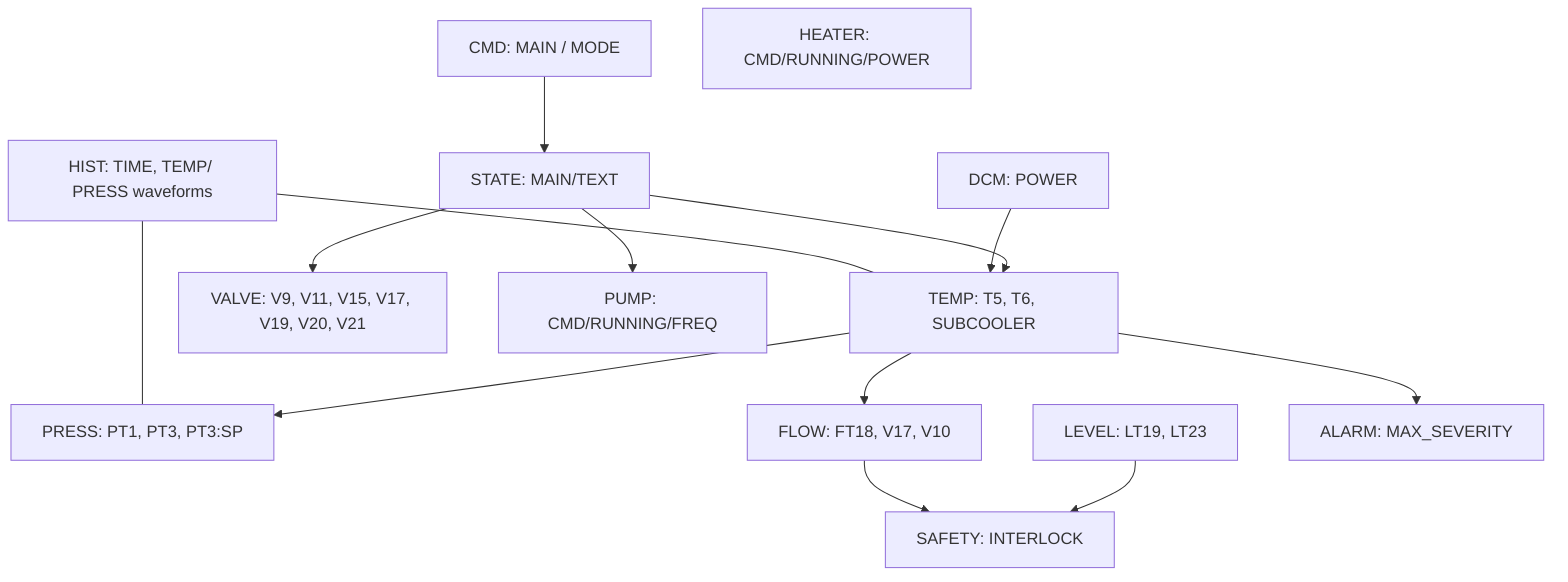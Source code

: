 %% Key PV groups overview
%% NOTE: ALARM is summarized by MAX_SEVERITY; ACTIVE flag not used by bridge
flowchart TB
  STATE[STATE: MAIN/TEXT]
  CMD[CMD: MAIN / MODE]
  TEMP[TEMP: T5, T6, SUBCOOLER]
  PRESS[PRESS: PT1, PT3, PT3:SP]
  LEVEL[LEVEL: LT19, LT23]
  FLOW[FLOW: FT18, V17, V10]
  VALVES[VALVE: V9, V11, V15, V17, V19, V20, V21]
  PUMP[PUMP: CMD/RUNNING/FREQ]
  HEATER[HEATER: CMD/RUNNING/POWER]
  ALARM[ALARM: MAX_SEVERITY]
  SAFETY[SAFETY: INTERLOCK]
  HIST[HIST: TIME, TEMP/ PRESS waveforms]
  DCM[DCM: POWER]

  CMD --> STATE
  STATE --> TEMP
  STATE --> PUMP
  STATE --> VALVES
  TEMP --> PRESS
  TEMP --> FLOW
  LEVEL --> SAFETY
  FLOW --> SAFETY
  TEMP --> ALARM
  DCM --> TEMP
  HIST --- TEMP
  HIST --- PRESS